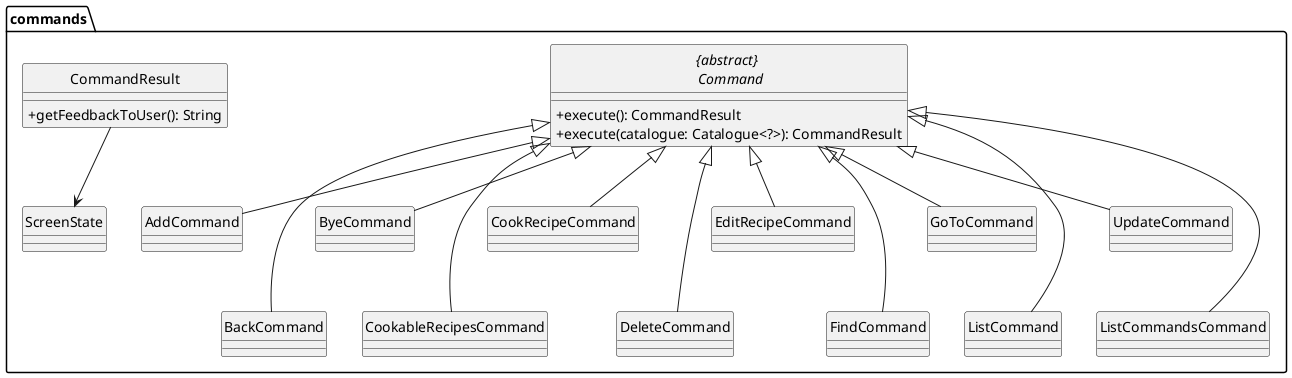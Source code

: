@startuml
hide circle
skinparam classAttributeIconSize 0

package "commands" {
    abstract class "{abstract} \n Command" {
        + execute(): CommandResult
        + execute(catalogue: Catalogue<?>): CommandResult
    }

    class AddCommand
    class BackCommand
    class ByeCommand
    class CookableRecipesCommand
    class CookRecipeCommand
    class DeleteCommand
    class EditRecipeCommand
    class FindCommand
    class GoToCommand
    class ListCommand
    class UpdateCommand
    class ListCommandsCommand

    "{abstract} \n Command" <|-- AddCommand
    "{abstract} \n Command" <|--- BackCommand
    "{abstract} \n Command" <|-- ByeCommand
    "{abstract} \n Command" <|--- CookableRecipesCommand
    "{abstract} \n Command" <|-- CookRecipeCommand
    "{abstract} \n Command" <|--- DeleteCommand
    "{abstract} \n Command" <|-- EditRecipeCommand
    "{abstract} \n Command" <|--- FindCommand
    "{abstract} \n Command" <|-- GoToCommand
    "{abstract} \n Command" <|--- ListCommand
    "{abstract} \n Command" <|-- UpdateCommand
    "{abstract} \n Command" <|--- ListCommandsCommand

    class CommandResult {
        + getFeedbackToUser(): String
    }

    class ScreenState
    CommandResult --> ScreenState
}



@enduml